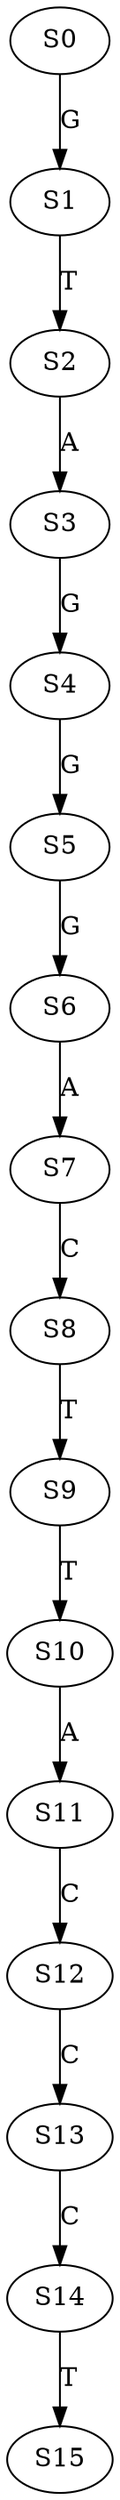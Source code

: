 strict digraph  {
	S0 -> S1 [ label = G ];
	S1 -> S2 [ label = T ];
	S2 -> S3 [ label = A ];
	S3 -> S4 [ label = G ];
	S4 -> S5 [ label = G ];
	S5 -> S6 [ label = G ];
	S6 -> S7 [ label = A ];
	S7 -> S8 [ label = C ];
	S8 -> S9 [ label = T ];
	S9 -> S10 [ label = T ];
	S10 -> S11 [ label = A ];
	S11 -> S12 [ label = C ];
	S12 -> S13 [ label = C ];
	S13 -> S14 [ label = C ];
	S14 -> S15 [ label = T ];
}
